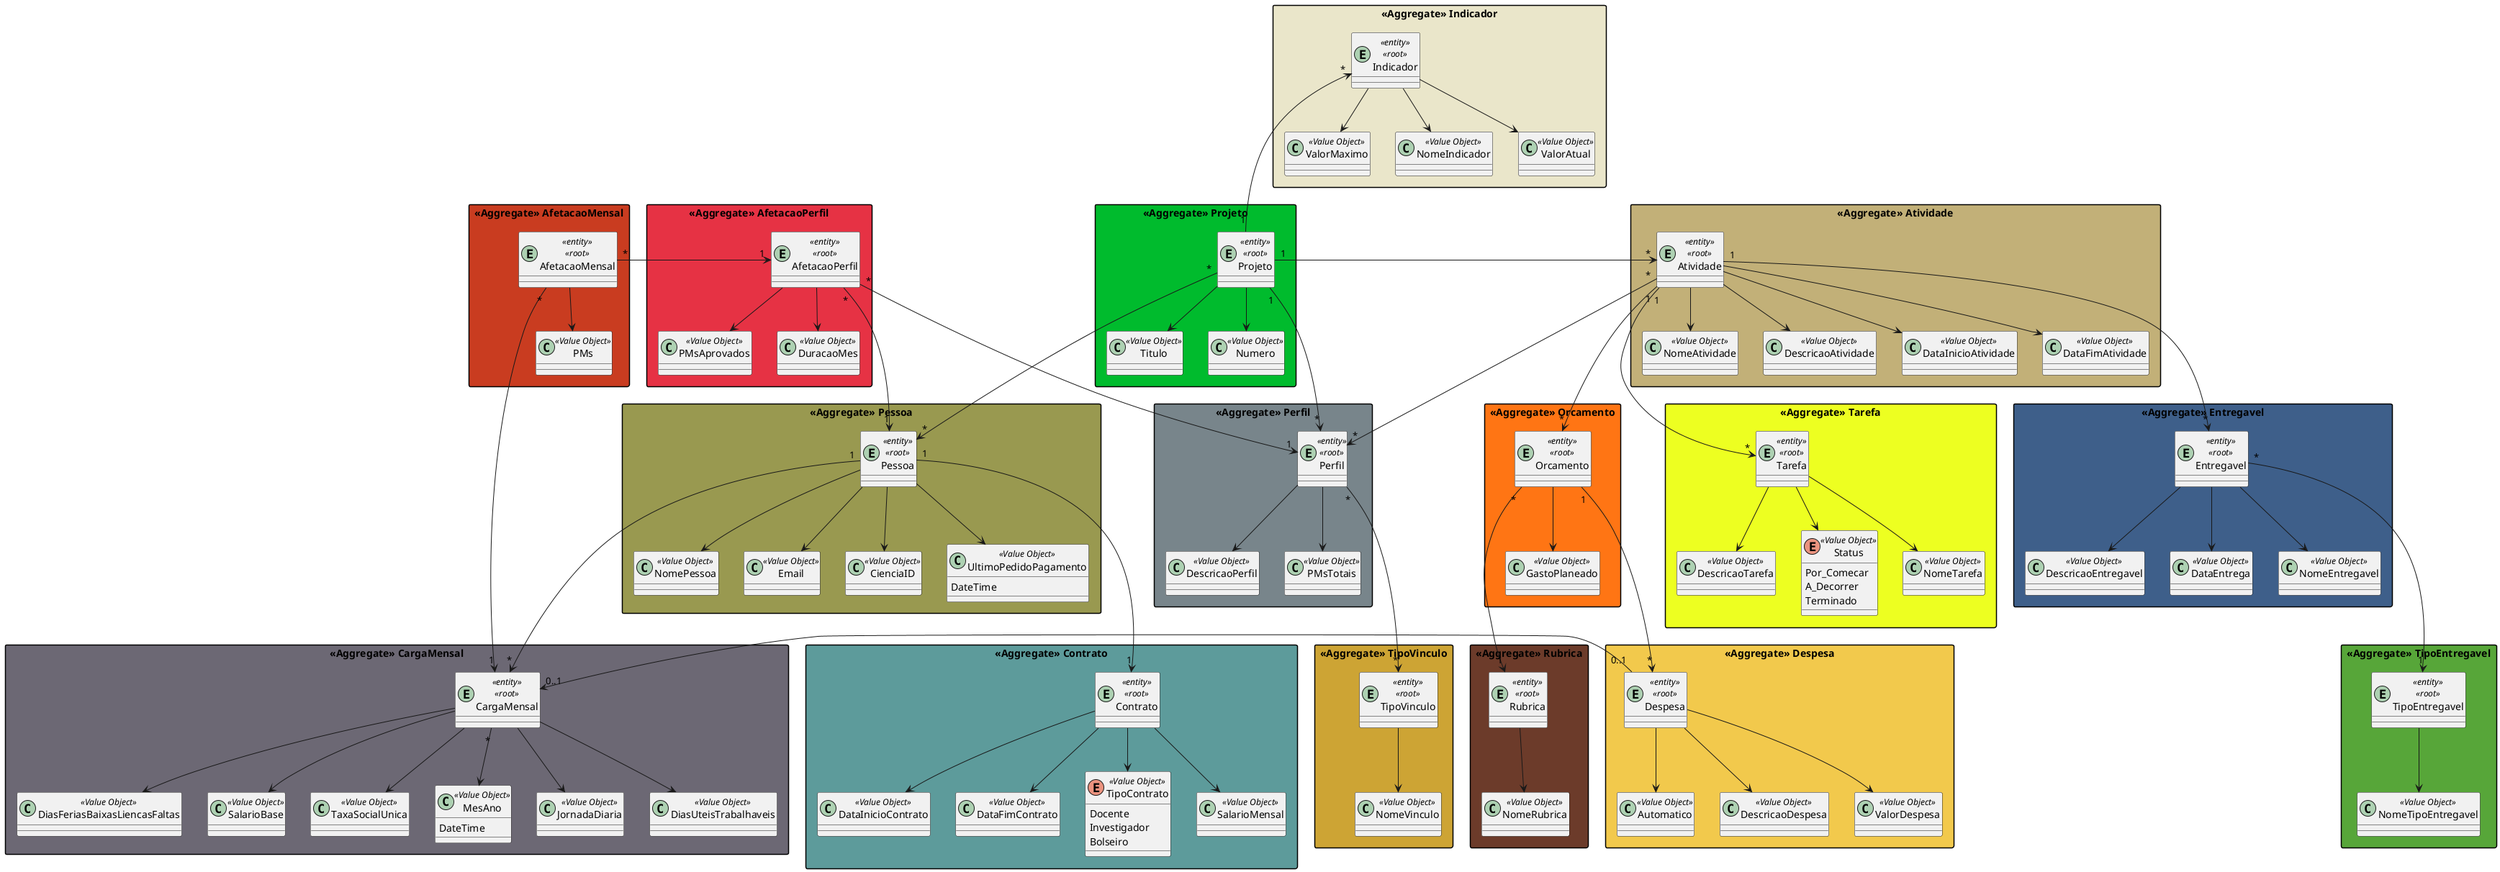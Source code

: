 @startuml domain-model
'https://plantuml.com/class-diagram
skinparam classAttributeIconSize 0

skinparam packageStyle rectangle
'left to right direction

package "<<Aggregate>> AfetacaoMensal" #C93C20 {
    entity AfetacaoMensal <<entity>> <<root>>
    class PMs <<Value Object>>
}

package "<<Aggregate>> AfetacaoPerfil" #E63244 {
    entity AfetacaoPerfil <<entity>> <<root>>
    class PMsAprovados <<Value Object>>
    class DuracaoMes <<Value Object>>
    '* PMs Previstos = soma dos PMs de todos os meses da afetacao mensal
}

package "<<Aggregate>> Atividade" #C2B078 {
    entity Atividade <<entity>> <<root>>
    class NomeAtividade <<Value Object>>
    class DescricaoAtividade <<Value Object>>
    class DataInicioAtividade <<Value Object>>
    class DataFimAtividade <<Value Object>>
}

package "<<Aggregate>> Contrato" #5D9B9B {
    entity Contrato <<entity>> <<root>>
    class DataInicioContrato <<Value Object>>
    class DataFimContrato <<Value Object>>
    enum TipoContrato <<Value Object>> {
        Docente
        Investigador
        Bolseiro
    }
    class SalarioMensal <<Value Object>>
}

package "<<Aggregate>> Despesa" #F2C94C {
    entity Despesa <<entity>> <<root>>
    class DescricaoDespesa <<Value Object>>
    class ValorDespesa <<Value Object>>
    class Automatico <<Value Object>>
}

package "<<Aggregate>> Entregavel" #3E5F8A {
    entity Entregavel <<entity>> <<root>>
    class NomeEntregavel <<Value Object>>
    class DescricaoEntregavel <<Value Object>>
    class DataEntrega <<Value Object>>
}

package "<<Aggregate>> CargaMensal" #6C6874 {
    entity CargaMensal <<entity>> <<root>>
    class JornadaDiaria <<Value Object>>
    class DiasUteisTrabalhaveis <<Value Object>>
    '* Horas potencias trabalháveis = jornada * dias
    class DiasFeriasBaixasLiencasFaltas <<Value Object>>
    class SalarioBase <<Value Object>>
    '* horas de férias/baixas/etc é dias de férias/coiso * jornada
    class TaxaSocialUnica <<Value Object>>
    class MesAno <<Value Object>> {
        DateTime
    }
}

package "<<Aggregate>> Indicador" #EAE6CA {
    entity Indicador <<entity>> <<root>>
    class NomeIndicador <<Value Object>>
    class ValorAtual <<Value Object>>
    class ValorMaximo <<Value Object>>
}

package "<<Aggregate>> Perfil" #78858B {
    entity Perfil <<entity>> <<root>>
    class DescricaoPerfil <<Value Object>>
    class PMsTotais <<Value Object>>
}  

package "<<Aggregate>> Pessoa" #999950 {
    entity Pessoa <<entity>> <<root>>
    class NomePessoa <<Value Object>>
    class Email <<Value Object>>
    class CienciaID <<Value Object>>
    class UltimoPedidoPagamento <<Value Object>> {
        DateTime
    }
}

package "<<Aggregate>> Projeto" #00BB2D {
    entity Projeto <<entity>> <<root>>
    class Titulo <<Value Object>>
    class Numero <<Value Object>>
}


package "<<Aggregate>> Orcamento" #FF7514 {
    entity Orcamento <<entity>> <<root>>
    class GastoPlaneado <<Value Object>>
}


package "<<Aggregate>> Rubrica" #6C3B2A {
    entity Rubrica <<entity>> <<root>>
    class NomeRubrica <<Value Object>>
}

package "<<Aggregate>> Tarefa" #EDFF21 {
    entity Tarefa <<entity>> <<root>>
    class NomeTarefa <<Value Object>>
    class DescricaoTarefa <<Value Object>>
    enum Status <<Value Object>> {
        Por_Comecar
        A_Decorrer
        Terminado
    }
}


package "<<Aggregate>> TipoEntregavel" #57A639 {
    entity TipoEntregavel <<entity>> <<root>>
    class NomeTipoEntregavel <<Value Object>>
}


package "<<Aggregate>> TipoVinculo" #CDA434 {
    entity TipoVinculo <<entity>> <<root>>
    class NomeVinculo <<Value Object>>
}

AfetacaoMensal --> PMs
AfetacaoMensal "*" ---> "1" CargaMensal
AfetacaoMensal "*" -> "1" AfetacaoPerfil

AfetacaoPerfil --> PMsAprovados
AfetacaoPerfil --> DuracaoMes
AfetacaoPerfil "*" ---> "1" Perfil
AfetacaoPerfil "*" ---> "1" Pessoa

Atividade --> NomeAtividade
Atividade --> DescricaoAtividade
Atividade --> DataInicioAtividade
Atividade --> DataFimAtividade
Atividade "1" ---> "*" Tarefa
Atividade "*" ---> "*" Perfil
Atividade "1" ---> "*" Entregavel
Atividade "1" ---> "*" Orcamento

CargaMensal --> JornadaDiaria
CargaMensal --> DiasUteisTrabalhaveis
CargaMensal --> DiasFeriasBaixasLiencasFaltas
CargaMensal --> SalarioBase
CargaMensal --> TaxaSocialUnica
CargaMensal "*" --> MesAno

Contrato --> DataInicioContrato
Contrato --> DataFimContrato
Contrato --> TipoContrato
Contrato --> SalarioMensal

Despesa --> DescricaoDespesa
Despesa --> ValorDespesa
Despesa --> Automatico
Despesa "0..1" -> "0..1" CargaMensal

Entregavel --> NomeEntregavel
Entregavel --> DescricaoEntregavel
Entregavel --> DataEntrega
Entregavel "*" ---> "1" TipoEntregavel

Indicador --> NomeIndicador
Indicador --> ValorAtual
Indicador --> ValorMaximo

Perfil --> DescricaoPerfil
Perfil --> PMsTotais
Perfil "*" ---> "*" TipoVinculo

Pessoa --> NomePessoa
Pessoa --> Email
Pessoa --> CienciaID 
Pessoa "1" ---> "1" Contrato
Pessoa "1" ---> "*" CargaMensal
Pessoa -->  UltimoPedidoPagamento

Projeto --> Titulo
Projeto --> Numero
Indicador "*" <--- "1" Projeto
Projeto "1" -> "*" Atividade
Projeto "1" ---> "*" Perfil
Projeto "*" ---> "*" Pessoa

Orcamento --> GastoPlaneado
Orcamento "*" ---> "1" Rubrica
Orcamento "1" ---> "*" Despesa

Rubrica --> NomeRubrica

Tarefa --> NomeTarefa
Tarefa --> DescricaoTarefa
Tarefa --> Status

TipoEntregavel --> NomeTipoEntregavel

TipoVinculo --> NomeVinculo

@enduml